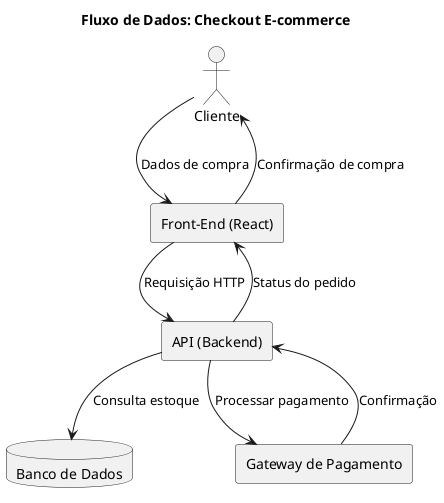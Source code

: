@startuml eccomerce_dfd
title **Fluxo de Dados: Checkout E-commerce**
actor Cliente
rectangle "Front-End (React)" as FE
rectangle "API (Backend)" as API
database "Banco de Dados" as DB
rectangle "Gateway de Pagamento" as GW

Cliente --> FE : Dados de compra
FE --> API : Requisição HTTP
API --> DB : Consulta estoque
API --> GW : Processar pagamento
GW --> API : Confirmação
API --> FE : Status do pedido
FE --> Cliente : Confirmação de compra
@enduml
